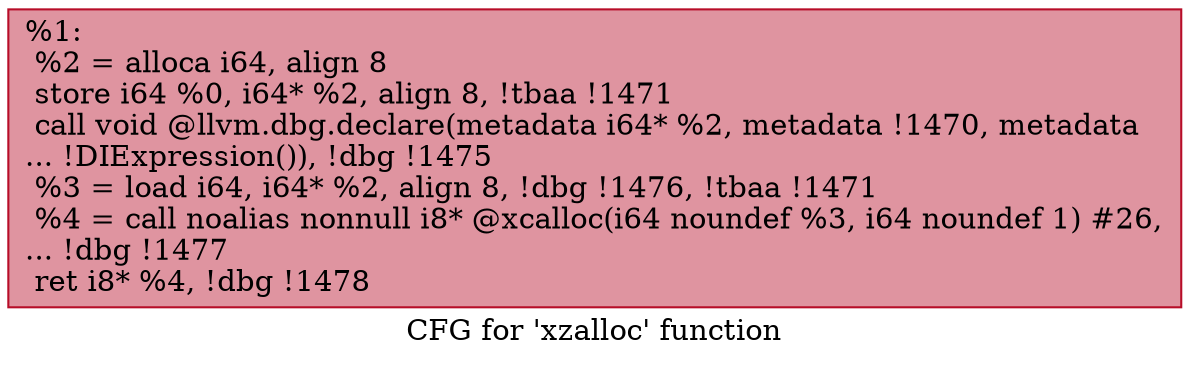 digraph "CFG for 'xzalloc' function" {
	label="CFG for 'xzalloc' function";

	Node0xf43f50 [shape=record,color="#b70d28ff", style=filled, fillcolor="#b70d2870",label="{%1:\l  %2 = alloca i64, align 8\l  store i64 %0, i64* %2, align 8, !tbaa !1471\l  call void @llvm.dbg.declare(metadata i64* %2, metadata !1470, metadata\l... !DIExpression()), !dbg !1475\l  %3 = load i64, i64* %2, align 8, !dbg !1476, !tbaa !1471\l  %4 = call noalias nonnull i8* @xcalloc(i64 noundef %3, i64 noundef 1) #26,\l... !dbg !1477\l  ret i8* %4, !dbg !1478\l}"];
}
